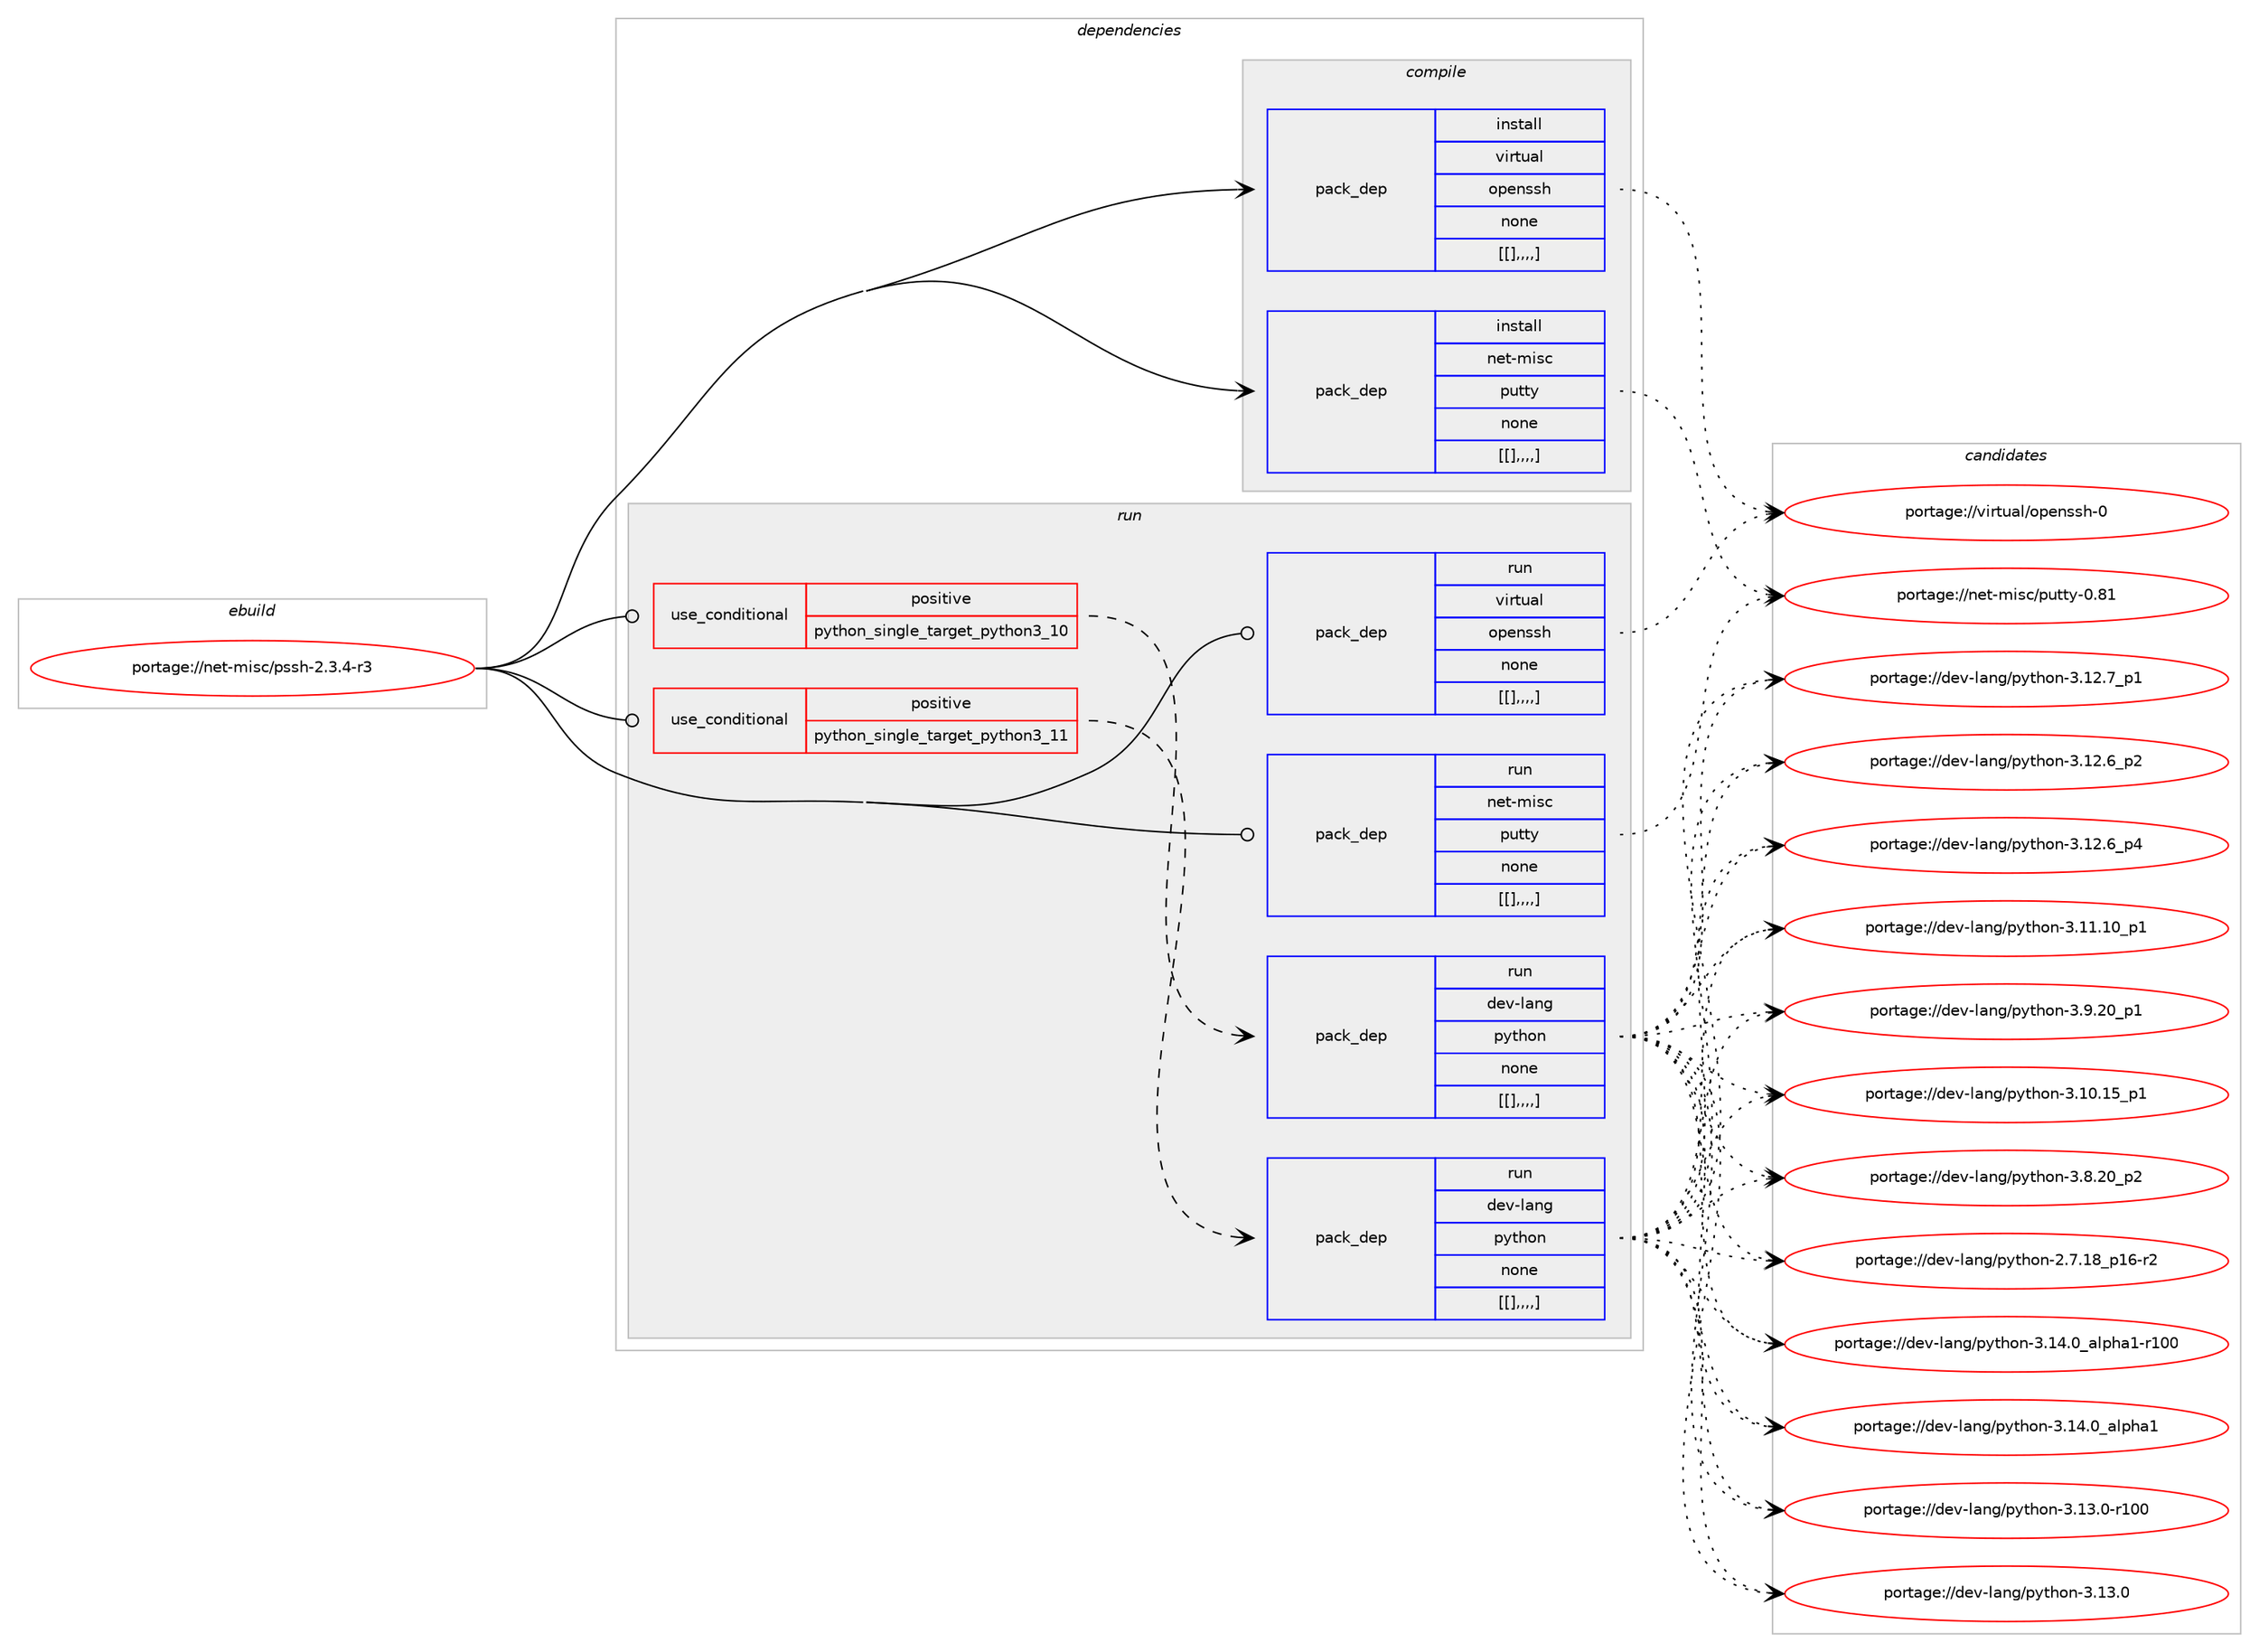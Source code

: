 digraph prolog {

# *************
# Graph options
# *************

newrank=true;
concentrate=true;
compound=true;
graph [rankdir=LR,fontname=Helvetica,fontsize=10,ranksep=1.5];#, ranksep=2.5, nodesep=0.2];
edge  [arrowhead=vee];
node  [fontname=Helvetica,fontsize=10];

# **********
# The ebuild
# **********

subgraph cluster_leftcol {
color=gray;
label=<<i>ebuild</i>>;
id [label="portage://net-misc/pssh-2.3.4-r3", color=red, width=4, href="../net-misc/pssh-2.3.4-r3.svg"];
}

# ****************
# The dependencies
# ****************

subgraph cluster_midcol {
color=gray;
label=<<i>dependencies</i>>;
subgraph cluster_compile {
fillcolor="#eeeeee";
style=filled;
label=<<i>compile</i>>;
subgraph pack289095 {
dependency396803 [label=<<TABLE BORDER="0" CELLBORDER="1" CELLSPACING="0" CELLPADDING="4" WIDTH="220"><TR><TD ROWSPAN="6" CELLPADDING="30">pack_dep</TD></TR><TR><TD WIDTH="110">install</TD></TR><TR><TD>virtual</TD></TR><TR><TD>openssh</TD></TR><TR><TD>none</TD></TR><TR><TD>[[],,,,]</TD></TR></TABLE>>, shape=none, color=blue];
}
id:e -> dependency396803:w [weight=20,style="solid",arrowhead="vee"];
subgraph pack289108 {
dependency396816 [label=<<TABLE BORDER="0" CELLBORDER="1" CELLSPACING="0" CELLPADDING="4" WIDTH="220"><TR><TD ROWSPAN="6" CELLPADDING="30">pack_dep</TD></TR><TR><TD WIDTH="110">install</TD></TR><TR><TD>net-misc</TD></TR><TR><TD>putty</TD></TR><TR><TD>none</TD></TR><TR><TD>[[],,,,]</TD></TR></TABLE>>, shape=none, color=blue];
}
id:e -> dependency396816:w [weight=20,style="solid",arrowhead="vee"];
}
subgraph cluster_compileandrun {
fillcolor="#eeeeee";
style=filled;
label=<<i>compile and run</i>>;
}
subgraph cluster_run {
fillcolor="#eeeeee";
style=filled;
label=<<i>run</i>>;
subgraph cond104730 {
dependency396856 [label=<<TABLE BORDER="0" CELLBORDER="1" CELLSPACING="0" CELLPADDING="4"><TR><TD ROWSPAN="3" CELLPADDING="10">use_conditional</TD></TR><TR><TD>positive</TD></TR><TR><TD>python_single_target_python3_10</TD></TR></TABLE>>, shape=none, color=red];
subgraph pack289148 {
dependency396926 [label=<<TABLE BORDER="0" CELLBORDER="1" CELLSPACING="0" CELLPADDING="4" WIDTH="220"><TR><TD ROWSPAN="6" CELLPADDING="30">pack_dep</TD></TR><TR><TD WIDTH="110">run</TD></TR><TR><TD>dev-lang</TD></TR><TR><TD>python</TD></TR><TR><TD>none</TD></TR><TR><TD>[[],,,,]</TD></TR></TABLE>>, shape=none, color=blue];
}
dependency396856:e -> dependency396926:w [weight=20,style="dashed",arrowhead="vee"];
}
id:e -> dependency396856:w [weight=20,style="solid",arrowhead="odot"];
subgraph cond104768 {
dependency397027 [label=<<TABLE BORDER="0" CELLBORDER="1" CELLSPACING="0" CELLPADDING="4"><TR><TD ROWSPAN="3" CELLPADDING="10">use_conditional</TD></TR><TR><TD>positive</TD></TR><TR><TD>python_single_target_python3_11</TD></TR></TABLE>>, shape=none, color=red];
subgraph pack289255 {
dependency397038 [label=<<TABLE BORDER="0" CELLBORDER="1" CELLSPACING="0" CELLPADDING="4" WIDTH="220"><TR><TD ROWSPAN="6" CELLPADDING="30">pack_dep</TD></TR><TR><TD WIDTH="110">run</TD></TR><TR><TD>dev-lang</TD></TR><TR><TD>python</TD></TR><TR><TD>none</TD></TR><TR><TD>[[],,,,]</TD></TR></TABLE>>, shape=none, color=blue];
}
dependency397027:e -> dependency397038:w [weight=20,style="dashed",arrowhead="vee"];
}
id:e -> dependency397027:w [weight=20,style="solid",arrowhead="odot"];
subgraph pack289259 {
dependency397053 [label=<<TABLE BORDER="0" CELLBORDER="1" CELLSPACING="0" CELLPADDING="4" WIDTH="220"><TR><TD ROWSPAN="6" CELLPADDING="30">pack_dep</TD></TR><TR><TD WIDTH="110">run</TD></TR><TR><TD>virtual</TD></TR><TR><TD>openssh</TD></TR><TR><TD>none</TD></TR><TR><TD>[[],,,,]</TD></TR></TABLE>>, shape=none, color=blue];
}
id:e -> dependency397053:w [weight=20,style="solid",arrowhead="odot"];
subgraph pack289274 {
dependency397066 [label=<<TABLE BORDER="0" CELLBORDER="1" CELLSPACING="0" CELLPADDING="4" WIDTH="220"><TR><TD ROWSPAN="6" CELLPADDING="30">pack_dep</TD></TR><TR><TD WIDTH="110">run</TD></TR><TR><TD>net-misc</TD></TR><TR><TD>putty</TD></TR><TR><TD>none</TD></TR><TR><TD>[[],,,,]</TD></TR></TABLE>>, shape=none, color=blue];
}
id:e -> dependency397066:w [weight=20,style="solid",arrowhead="odot"];
}
}

# **************
# The candidates
# **************

subgraph cluster_choices {
rank=same;
color=gray;
label=<<i>candidates</i>>;

subgraph choice288383 {
color=black;
nodesep=1;
choice11810511411611797108471111121011101151151044548 [label="portage://virtual/openssh-0", color=red, width=4,href="../virtual/openssh-0.svg"];
dependency396803:e -> choice11810511411611797108471111121011101151151044548:w [style=dotted,weight="100"];
}
subgraph choice288412 {
color=black;
nodesep=1;
choice1101011164510910511599471121171161161214548465649 [label="portage://net-misc/putty-0.81", color=red, width=4,href="../net-misc/putty-0.81.svg"];
dependency396816:e -> choice1101011164510910511599471121171161161214548465649:w [style=dotted,weight="100"];
}
subgraph choice288414 {
color=black;
nodesep=1;
choice100101118451089711010347112121116104111110455146495246489597108112104974945114494848 [label="portage://dev-lang/python-3.14.0_alpha1-r100", color=red, width=4,href="../dev-lang/python-3.14.0_alpha1-r100.svg"];
choice1001011184510897110103471121211161041111104551464952464895971081121049749 [label="portage://dev-lang/python-3.14.0_alpha1", color=red, width=4,href="../dev-lang/python-3.14.0_alpha1.svg"];
choice1001011184510897110103471121211161041111104551464951464845114494848 [label="portage://dev-lang/python-3.13.0-r100", color=red, width=4,href="../dev-lang/python-3.13.0-r100.svg"];
choice10010111845108971101034711212111610411111045514649514648 [label="portage://dev-lang/python-3.13.0", color=red, width=4,href="../dev-lang/python-3.13.0.svg"];
choice100101118451089711010347112121116104111110455146495046559511249 [label="portage://dev-lang/python-3.12.7_p1", color=red, width=4,href="../dev-lang/python-3.12.7_p1.svg"];
choice100101118451089711010347112121116104111110455146495046549511252 [label="portage://dev-lang/python-3.12.6_p4", color=red, width=4,href="../dev-lang/python-3.12.6_p4.svg"];
choice100101118451089711010347112121116104111110455146495046549511250 [label="portage://dev-lang/python-3.12.6_p2", color=red, width=4,href="../dev-lang/python-3.12.6_p2.svg"];
choice10010111845108971101034711212111610411111045514649494649489511249 [label="portage://dev-lang/python-3.11.10_p1", color=red, width=4,href="../dev-lang/python-3.11.10_p1.svg"];
choice10010111845108971101034711212111610411111045514649484649539511249 [label="portage://dev-lang/python-3.10.15_p1", color=red, width=4,href="../dev-lang/python-3.10.15_p1.svg"];
choice100101118451089711010347112121116104111110455146574650489511249 [label="portage://dev-lang/python-3.9.20_p1", color=red, width=4,href="../dev-lang/python-3.9.20_p1.svg"];
choice100101118451089711010347112121116104111110455146564650489511250 [label="portage://dev-lang/python-3.8.20_p2", color=red, width=4,href="../dev-lang/python-3.8.20_p2.svg"];
choice100101118451089711010347112121116104111110455046554649569511249544511450 [label="portage://dev-lang/python-2.7.18_p16-r2", color=red, width=4,href="../dev-lang/python-2.7.18_p16-r2.svg"];
dependency396926:e -> choice100101118451089711010347112121116104111110455146495246489597108112104974945114494848:w [style=dotted,weight="100"];
dependency396926:e -> choice1001011184510897110103471121211161041111104551464952464895971081121049749:w [style=dotted,weight="100"];
dependency396926:e -> choice1001011184510897110103471121211161041111104551464951464845114494848:w [style=dotted,weight="100"];
dependency396926:e -> choice10010111845108971101034711212111610411111045514649514648:w [style=dotted,weight="100"];
dependency396926:e -> choice100101118451089711010347112121116104111110455146495046559511249:w [style=dotted,weight="100"];
dependency396926:e -> choice100101118451089711010347112121116104111110455146495046549511252:w [style=dotted,weight="100"];
dependency396926:e -> choice100101118451089711010347112121116104111110455146495046549511250:w [style=dotted,weight="100"];
dependency396926:e -> choice10010111845108971101034711212111610411111045514649494649489511249:w [style=dotted,weight="100"];
dependency396926:e -> choice10010111845108971101034711212111610411111045514649484649539511249:w [style=dotted,weight="100"];
dependency396926:e -> choice100101118451089711010347112121116104111110455146574650489511249:w [style=dotted,weight="100"];
dependency396926:e -> choice100101118451089711010347112121116104111110455146564650489511250:w [style=dotted,weight="100"];
dependency396926:e -> choice100101118451089711010347112121116104111110455046554649569511249544511450:w [style=dotted,weight="100"];
}
subgraph choice288459 {
color=black;
nodesep=1;
choice100101118451089711010347112121116104111110455146495246489597108112104974945114494848 [label="portage://dev-lang/python-3.14.0_alpha1-r100", color=red, width=4,href="../dev-lang/python-3.14.0_alpha1-r100.svg"];
choice1001011184510897110103471121211161041111104551464952464895971081121049749 [label="portage://dev-lang/python-3.14.0_alpha1", color=red, width=4,href="../dev-lang/python-3.14.0_alpha1.svg"];
choice1001011184510897110103471121211161041111104551464951464845114494848 [label="portage://dev-lang/python-3.13.0-r100", color=red, width=4,href="../dev-lang/python-3.13.0-r100.svg"];
choice10010111845108971101034711212111610411111045514649514648 [label="portage://dev-lang/python-3.13.0", color=red, width=4,href="../dev-lang/python-3.13.0.svg"];
choice100101118451089711010347112121116104111110455146495046559511249 [label="portage://dev-lang/python-3.12.7_p1", color=red, width=4,href="../dev-lang/python-3.12.7_p1.svg"];
choice100101118451089711010347112121116104111110455146495046549511252 [label="portage://dev-lang/python-3.12.6_p4", color=red, width=4,href="../dev-lang/python-3.12.6_p4.svg"];
choice100101118451089711010347112121116104111110455146495046549511250 [label="portage://dev-lang/python-3.12.6_p2", color=red, width=4,href="../dev-lang/python-3.12.6_p2.svg"];
choice10010111845108971101034711212111610411111045514649494649489511249 [label="portage://dev-lang/python-3.11.10_p1", color=red, width=4,href="../dev-lang/python-3.11.10_p1.svg"];
choice10010111845108971101034711212111610411111045514649484649539511249 [label="portage://dev-lang/python-3.10.15_p1", color=red, width=4,href="../dev-lang/python-3.10.15_p1.svg"];
choice100101118451089711010347112121116104111110455146574650489511249 [label="portage://dev-lang/python-3.9.20_p1", color=red, width=4,href="../dev-lang/python-3.9.20_p1.svg"];
choice100101118451089711010347112121116104111110455146564650489511250 [label="portage://dev-lang/python-3.8.20_p2", color=red, width=4,href="../dev-lang/python-3.8.20_p2.svg"];
choice100101118451089711010347112121116104111110455046554649569511249544511450 [label="portage://dev-lang/python-2.7.18_p16-r2", color=red, width=4,href="../dev-lang/python-2.7.18_p16-r2.svg"];
dependency397038:e -> choice100101118451089711010347112121116104111110455146495246489597108112104974945114494848:w [style=dotted,weight="100"];
dependency397038:e -> choice1001011184510897110103471121211161041111104551464952464895971081121049749:w [style=dotted,weight="100"];
dependency397038:e -> choice1001011184510897110103471121211161041111104551464951464845114494848:w [style=dotted,weight="100"];
dependency397038:e -> choice10010111845108971101034711212111610411111045514649514648:w [style=dotted,weight="100"];
dependency397038:e -> choice100101118451089711010347112121116104111110455146495046559511249:w [style=dotted,weight="100"];
dependency397038:e -> choice100101118451089711010347112121116104111110455146495046549511252:w [style=dotted,weight="100"];
dependency397038:e -> choice100101118451089711010347112121116104111110455146495046549511250:w [style=dotted,weight="100"];
dependency397038:e -> choice10010111845108971101034711212111610411111045514649494649489511249:w [style=dotted,weight="100"];
dependency397038:e -> choice10010111845108971101034711212111610411111045514649484649539511249:w [style=dotted,weight="100"];
dependency397038:e -> choice100101118451089711010347112121116104111110455146574650489511249:w [style=dotted,weight="100"];
dependency397038:e -> choice100101118451089711010347112121116104111110455146564650489511250:w [style=dotted,weight="100"];
dependency397038:e -> choice100101118451089711010347112121116104111110455046554649569511249544511450:w [style=dotted,weight="100"];
}
subgraph choice288506 {
color=black;
nodesep=1;
choice11810511411611797108471111121011101151151044548 [label="portage://virtual/openssh-0", color=red, width=4,href="../virtual/openssh-0.svg"];
dependency397053:e -> choice11810511411611797108471111121011101151151044548:w [style=dotted,weight="100"];
}
subgraph choice288508 {
color=black;
nodesep=1;
choice1101011164510910511599471121171161161214548465649 [label="portage://net-misc/putty-0.81", color=red, width=4,href="../net-misc/putty-0.81.svg"];
dependency397066:e -> choice1101011164510910511599471121171161161214548465649:w [style=dotted,weight="100"];
}
}

}
